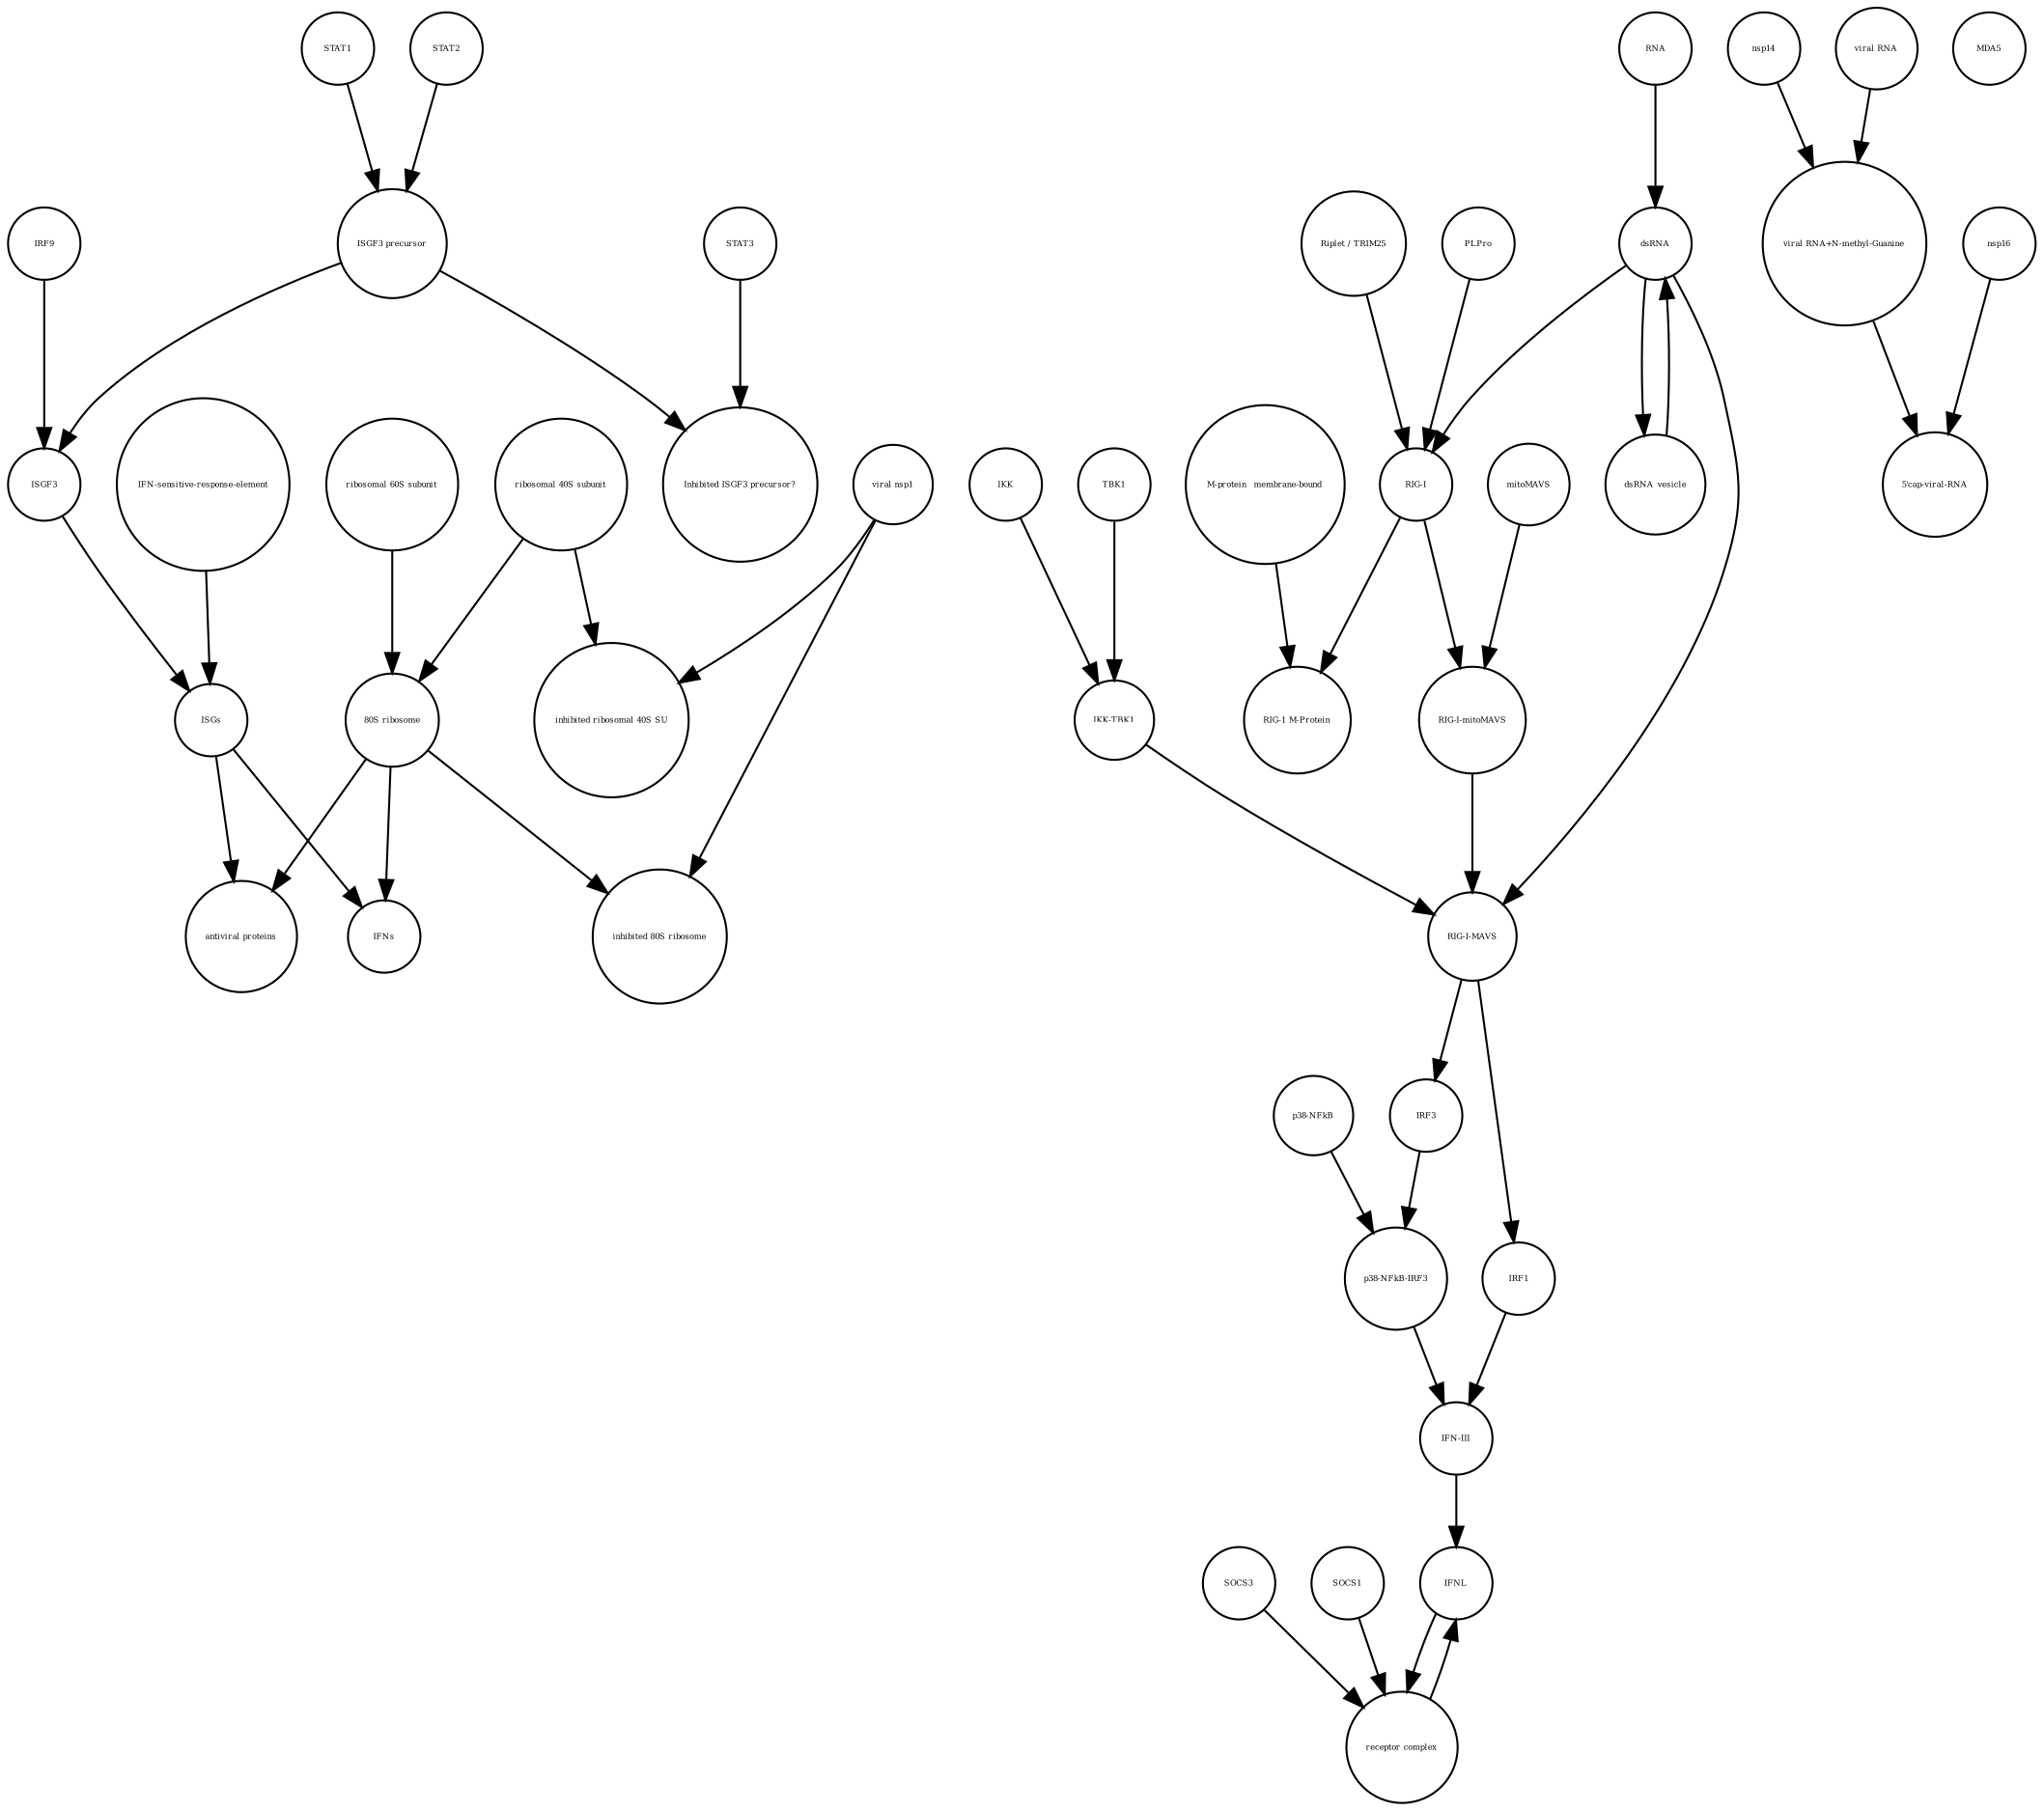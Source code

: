 strict digraph  {
"ribosomal 40S subunit" [annotation="", bipartite=0, cls=complex, fontsize=4, label="ribosomal 40S subunit", shape=circle];
"RIG-I-MAVS" [annotation="", bipartite=0, cls=complex, fontsize=4, label="RIG-I-MAVS", shape=circle];
STAT3 [annotation="", bipartite=0, cls=macromolecule, fontsize=4, label=STAT3, shape=circle];
IRF1 [annotation="", bipartite=0, cls=macromolecule, fontsize=4, label=IRF1, shape=circle];
IFNs [annotation="", bipartite=0, cls=macromolecule, fontsize=4, label=IFNs, shape=circle];
"ISGF3 precursor" [annotation="", bipartite=0, cls=complex, fontsize=4, label="ISGF3 precursor", shape=circle];
IKK [annotation="", bipartite=0, cls=macromolecule, fontsize=4, label=IKK, shape=circle];
"IKK-TBK1" [annotation="", bipartite=0, cls=complex, fontsize=4, label="IKK-TBK1", shape=circle];
"M-protein_ membrane-bound" [annotation="", bipartite=0, cls=macromolecule, fontsize=4, label="M-protein_ membrane-bound", shape=circle];
IRF9 [annotation="", bipartite=0, cls=macromolecule, fontsize=4, label=IRF9, shape=circle];
nsp14 [annotation="", bipartite=0, cls=macromolecule, fontsize=4, label=nsp14, shape=circle];
ISGF3 [annotation="", bipartite=0, cls=complex, fontsize=4, label=ISGF3, shape=circle];
MDA5 [annotation="", bipartite=0, cls=macromolecule, fontsize=4, label=MDA5, shape=circle];
dsRNA_vesicle [annotation="", bipartite=0, cls="nucleic acid feature", fontsize=4, label=dsRNA_vesicle, shape=circle];
"viral RNA+N-methyl-Guanine" [annotation="", bipartite=0, cls="nucleic acid feature", fontsize=4, label="viral RNA+N-methyl-Guanine", shape=circle];
"p38-NFkB" [annotation="", bipartite=0, cls=complex, fontsize=4, label="p38-NFkB", shape=circle];
SOCS3 [annotation="", bipartite=0, cls=macromolecule, fontsize=4, label=SOCS3, shape=circle];
STAT1 [annotation="", bipartite=0, cls=macromolecule, fontsize=4, label=STAT1, shape=circle];
"p38-NFkB-IRF3" [annotation="", bipartite=0, cls=complex, fontsize=4, label="p38-NFkB-IRF3", shape=circle];
STAT2 [annotation="", bipartite=0, cls=macromolecule, fontsize=4, label=STAT2, shape=circle];
TBK1 [annotation="", bipartite=0, cls=macromolecule, fontsize=4, label=TBK1, shape=circle];
ISGs [annotation="", bipartite=0, cls="nucleic acid feature", fontsize=4, label=ISGs, shape=circle];
"RIG-I" [annotation="", bipartite=0, cls=macromolecule, fontsize=4, label="RIG-I", shape=circle];
"Riplet / TRIM25" [annotation="", bipartite=0, cls=macromolecule, fontsize=4, label="Riplet / TRIM25", shape=circle];
"5'cap-viral-RNA" [annotation="", bipartite=0, cls="nucleic acid feature", fontsize=4, label="5'cap-viral-RNA", shape=circle];
mitoMAVS [annotation="", bipartite=0, cls=macromolecule, fontsize=4, label=mitoMAVS, shape=circle];
PLPro [annotation="", bipartite=0, cls=macromolecule, fontsize=4, label=PLPro, shape=circle];
dsRNA [annotation="", bipartite=0, cls="nucleic acid feature", fontsize=4, label=dsRNA, shape=circle];
"receptor complex" [annotation="", bipartite=0, cls=complex, fontsize=4, label="receptor complex", shape=circle];
"ribosomal 60S subunit" [annotation="", bipartite=0, cls=complex, fontsize=4, label="ribosomal 60S subunit", shape=circle];
"Inhibited ISGF3 precursor?" [annotation="", bipartite=0, cls=complex, fontsize=4, label="Inhibited ISGF3 precursor?", shape=circle];
"viral nsp1" [annotation="", bipartite=0, cls=macromolecule, fontsize=4, label="viral nsp1", shape=circle];
"80S ribosome" [annotation="", bipartite=0, cls=complex, fontsize=4, label="80S ribosome", shape=circle];
"viral RNA" [annotation="", bipartite=0, cls="nucleic acid feature", fontsize=4, label="viral RNA", shape=circle];
"inhibited 80S ribosome" [annotation="", bipartite=0, cls=complex, fontsize=4, label="inhibited 80S ribosome", shape=circle];
"RIG-1 M-Protein" [annotation="", bipartite=0, cls=complex, fontsize=4, label="RIG-1 M-Protein", shape=circle];
"IFN-sensitive-response-element" [annotation="", bipartite=0, cls="nucleic acid feature", fontsize=4, label="IFN-sensitive-response-element", shape=circle];
nsp16 [annotation="", bipartite=0, cls=macromolecule, fontsize=4, label=nsp16, shape=circle];
IRF3 [annotation="", bipartite=0, cls=macromolecule, fontsize=4, label=IRF3, shape=circle];
"RIG-I-mitoMAVS" [annotation="", bipartite=0, cls=complex, fontsize=4, label="RIG-I-mitoMAVS", shape=circle];
SOCS1 [annotation="", bipartite=0, cls=macromolecule, fontsize=4, label=SOCS1, shape=circle];
"antiviral proteins" [annotation="", bipartite=0, cls=macromolecule, fontsize=4, label="antiviral proteins", shape=circle];
"inhibited ribosomal 40S SU" [annotation="urn_miriam_doi_10.1101%2F2020.05.18.102467", bipartite=0, cls=complex, fontsize=4, label="inhibited ribosomal 40S SU", shape=circle];
RNA [annotation="", bipartite=0, cls="nucleic acid feature", fontsize=4, label=RNA, shape=circle];
"IFN-III" [annotation="", bipartite=0, cls=macromolecule, fontsize=4, label="IFN-III", shape=circle];
IFNL [annotation="", bipartite=0, cls=macromolecule, fontsize=4, label=IFNL, shape=circle];
"ribosomal 40S subunit" -> "80S ribosome"  [annotation="", interaction_type=production];
"ribosomal 40S subunit" -> "inhibited ribosomal 40S SU"  [annotation="", interaction_type=production];
"RIG-I-MAVS" -> IRF1  [annotation="", interaction_type=catalysis];
"RIG-I-MAVS" -> IRF3  [annotation="", interaction_type=stimulation];
STAT3 -> "Inhibited ISGF3 precursor?"  [annotation="", interaction_type=production];
IRF1 -> "IFN-III"  [annotation="", interaction_type=stimulation];
"ISGF3 precursor" -> ISGF3  [annotation="", interaction_type=production];
"ISGF3 precursor" -> "Inhibited ISGF3 precursor?"  [annotation="", interaction_type=production];
IKK -> "IKK-TBK1"  [annotation="", interaction_type=production];
"IKK-TBK1" -> "RIG-I-MAVS"  [annotation="", interaction_type=production];
"M-protein_ membrane-bound" -> "RIG-1 M-Protein"  [annotation="", interaction_type=production];
IRF9 -> ISGF3  [annotation="", interaction_type=production];
nsp14 -> "viral RNA+N-methyl-Guanine"  [annotation="", interaction_type=catalysis];
ISGF3 -> ISGs  [annotation="", interaction_type="necessary stimulation"];
dsRNA_vesicle -> dsRNA  [annotation="", interaction_type=production];
"viral RNA+N-methyl-Guanine" -> "5'cap-viral-RNA"  [annotation="", interaction_type=production];
"p38-NFkB" -> "p38-NFkB-IRF3"  [annotation="", interaction_type=production];
SOCS3 -> "receptor complex"  [annotation="", interaction_type=production];
STAT1 -> "ISGF3 precursor"  [annotation="", interaction_type=production];
"p38-NFkB-IRF3" -> "IFN-III"  [annotation="", interaction_type=stimulation];
STAT2 -> "ISGF3 precursor"  [annotation="", interaction_type=production];
TBK1 -> "IKK-TBK1"  [annotation="", interaction_type=production];
ISGs -> "antiviral proteins"  [annotation="", interaction_type=production];
ISGs -> IFNs  [annotation="", interaction_type=production];
"RIG-I" -> "RIG-1 M-Protein"  [annotation="", interaction_type=production];
"RIG-I" -> "RIG-I-mitoMAVS"  [annotation="", interaction_type=production];
"Riplet / TRIM25" -> "RIG-I"  [annotation="", interaction_type=catalysis];
mitoMAVS -> "RIG-I-mitoMAVS"  [annotation="", interaction_type=production];
PLPro -> "RIG-I"  [annotation="", interaction_type=catalysis];
dsRNA -> "RIG-I-MAVS"  [annotation="", interaction_type="necessary stimulation"];
dsRNA -> "RIG-I"  [annotation="", interaction_type="necessary stimulation"];
dsRNA -> dsRNA_vesicle  [annotation="", interaction_type=production];
"receptor complex" -> IFNL  [annotation="", interaction_type=production];
"ribosomal 60S subunit" -> "80S ribosome"  [annotation="", interaction_type=production];
"viral nsp1" -> "inhibited ribosomal 40S SU"  [annotation="", interaction_type=production];
"viral nsp1" -> "inhibited 80S ribosome"  [annotation="", interaction_type=production];
"80S ribosome" -> "antiviral proteins"  [annotation="", interaction_type=catalysis];
"80S ribosome" -> IFNs  [annotation="", interaction_type=catalysis];
"80S ribosome" -> "inhibited 80S ribosome"  [annotation="", interaction_type=production];
"viral RNA" -> "viral RNA+N-methyl-Guanine"  [annotation="", interaction_type=production];
"IFN-sensitive-response-element" -> ISGs  [annotation="", interaction_type=production];
nsp16 -> "5'cap-viral-RNA"  [annotation="urn_miriam_doi_10.1016%2Fj.chom.2020.05.008", interaction_type=catalysis];
IRF3 -> "p38-NFkB-IRF3"  [annotation="", interaction_type=production];
"RIG-I-mitoMAVS" -> "RIG-I-MAVS"  [annotation="", interaction_type=production];
SOCS1 -> "receptor complex"  [annotation="", interaction_type=production];
RNA -> dsRNA  [annotation="", interaction_type=production];
"IFN-III" -> IFNL  [annotation="", interaction_type=production];
IFNL -> "receptor complex"  [annotation="", interaction_type=stimulation];
}
